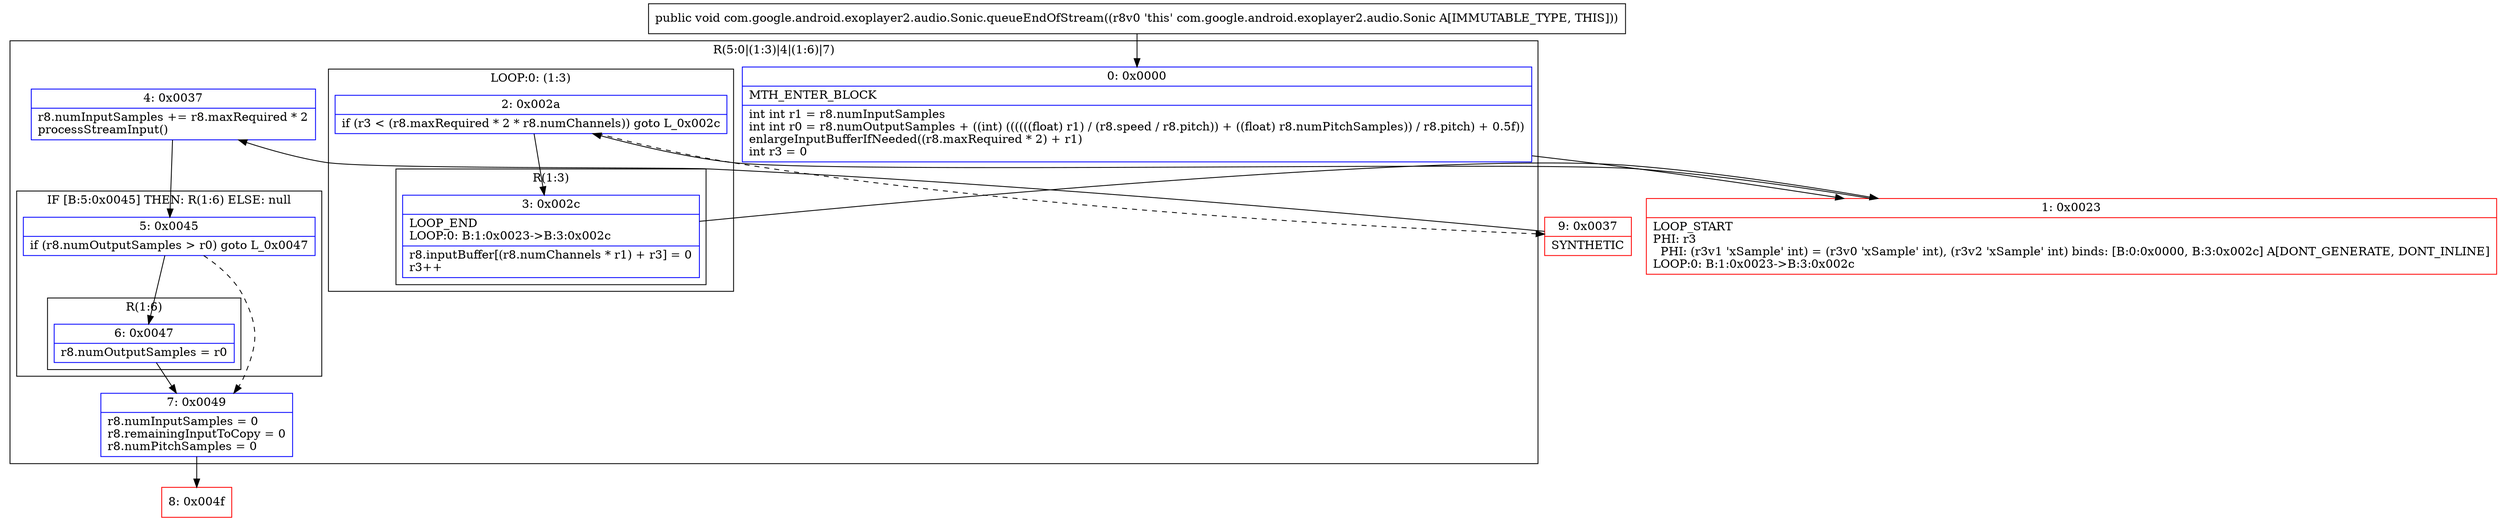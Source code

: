 digraph "CFG forcom.google.android.exoplayer2.audio.Sonic.queueEndOfStream()V" {
subgraph cluster_Region_1511928512 {
label = "R(5:0|(1:3)|4|(1:6)|7)";
node [shape=record,color=blue];
Node_0 [shape=record,label="{0\:\ 0x0000|MTH_ENTER_BLOCK\l|int int r1 = r8.numInputSamples\lint int r0 = r8.numOutputSamples + ((int) ((((((float) r1) \/ (r8.speed \/ r8.pitch)) + ((float) r8.numPitchSamples)) \/ r8.pitch) + 0.5f))\lenlargeInputBufferIfNeeded((r8.maxRequired * 2) + r1)\lint r3 = 0\l}"];
subgraph cluster_LoopRegion_1989466865 {
label = "LOOP:0: (1:3)";
node [shape=record,color=blue];
Node_2 [shape=record,label="{2\:\ 0x002a|if (r3 \< (r8.maxRequired * 2 * r8.numChannels)) goto L_0x002c\l}"];
subgraph cluster_Region_105317476 {
label = "R(1:3)";
node [shape=record,color=blue];
Node_3 [shape=record,label="{3\:\ 0x002c|LOOP_END\lLOOP:0: B:1:0x0023\-\>B:3:0x002c\l|r8.inputBuffer[(r8.numChannels * r1) + r3] = 0\lr3++\l}"];
}
}
Node_4 [shape=record,label="{4\:\ 0x0037|r8.numInputSamples += r8.maxRequired * 2\lprocessStreamInput()\l}"];
subgraph cluster_IfRegion_645075426 {
label = "IF [B:5:0x0045] THEN: R(1:6) ELSE: null";
node [shape=record,color=blue];
Node_5 [shape=record,label="{5\:\ 0x0045|if (r8.numOutputSamples \> r0) goto L_0x0047\l}"];
subgraph cluster_Region_1563913125 {
label = "R(1:6)";
node [shape=record,color=blue];
Node_6 [shape=record,label="{6\:\ 0x0047|r8.numOutputSamples = r0\l}"];
}
}
Node_7 [shape=record,label="{7\:\ 0x0049|r8.numInputSamples = 0\lr8.remainingInputToCopy = 0\lr8.numPitchSamples = 0\l}"];
}
Node_1 [shape=record,color=red,label="{1\:\ 0x0023|LOOP_START\lPHI: r3 \l  PHI: (r3v1 'xSample' int) = (r3v0 'xSample' int), (r3v2 'xSample' int) binds: [B:0:0x0000, B:3:0x002c] A[DONT_GENERATE, DONT_INLINE]\lLOOP:0: B:1:0x0023\-\>B:3:0x002c\l}"];
Node_8 [shape=record,color=red,label="{8\:\ 0x004f}"];
Node_9 [shape=record,color=red,label="{9\:\ 0x0037|SYNTHETIC\l}"];
MethodNode[shape=record,label="{public void com.google.android.exoplayer2.audio.Sonic.queueEndOfStream((r8v0 'this' com.google.android.exoplayer2.audio.Sonic A[IMMUTABLE_TYPE, THIS])) }"];
MethodNode -> Node_0;
Node_0 -> Node_1;
Node_2 -> Node_3;
Node_2 -> Node_9[style=dashed];
Node_3 -> Node_1;
Node_4 -> Node_5;
Node_5 -> Node_6;
Node_5 -> Node_7[style=dashed];
Node_6 -> Node_7;
Node_7 -> Node_8;
Node_1 -> Node_2;
Node_9 -> Node_4;
}

